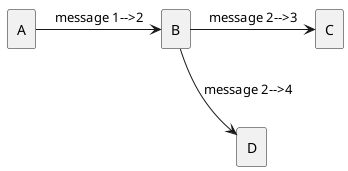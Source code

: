 @startuml communication
skinparam linestyle ortho
rectangle "A" as one
rectangle "B" as two
rectangle "C" as three
rectangle "D" as four

one -right-> two: message 1-->2
two -right-> three: message 2-->3
two --> four: message 2-->4
three -[hidden]- four
@enduml